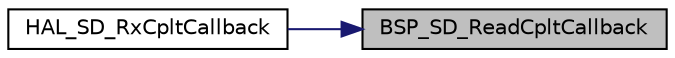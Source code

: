 digraph "BSP_SD_ReadCpltCallback"
{
 // LATEX_PDF_SIZE
  edge [fontname="Helvetica",fontsize="10",labelfontname="Helvetica",labelfontsize="10"];
  node [fontname="Helvetica",fontsize="10",shape=record];
  rankdir="RL";
  Node1 [label="BSP_SD_ReadCpltCallback",height=0.2,width=0.4,color="black", fillcolor="grey75", style="filled", fontcolor="black",tooltip="BSP Rx Transfer completed callback."];
  Node1 -> Node2 [dir="back",color="midnightblue",fontsize="10",style="solid",fontname="Helvetica"];
  Node2 [label="HAL_SD_RxCpltCallback",height=0.2,width=0.4,color="black", fillcolor="white", style="filled",URL="$bsp__driver__sd_8c.html#a1720dc3a0e88b26e557ae63fad3a382d",tooltip="Rx Transfer completed callback."];
}
